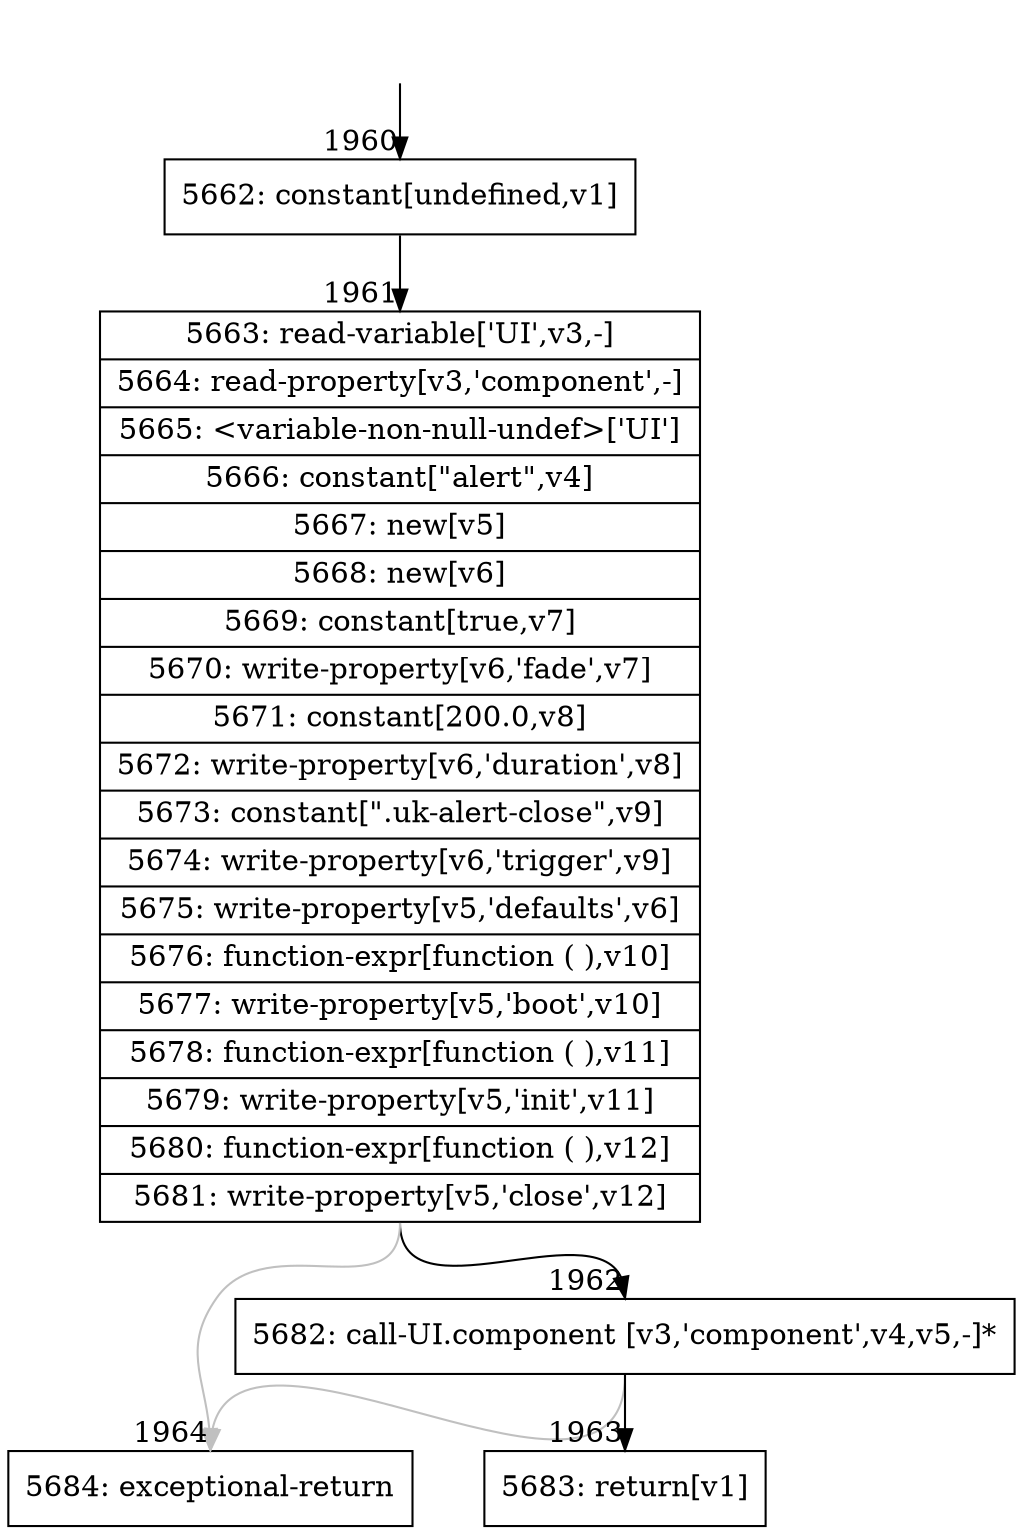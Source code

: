 digraph {
rankdir="TD"
BB_entry151[shape=none,label=""];
BB_entry151 -> BB1960 [tailport=s, headport=n, headlabel="    1960"]
BB1960 [shape=record label="{5662: constant[undefined,v1]}" ] 
BB1960 -> BB1961 [tailport=s, headport=n, headlabel="      1961"]
BB1961 [shape=record label="{5663: read-variable['UI',v3,-]|5664: read-property[v3,'component',-]|5665: \<variable-non-null-undef\>['UI']|5666: constant[\"alert\",v4]|5667: new[v5]|5668: new[v6]|5669: constant[true,v7]|5670: write-property[v6,'fade',v7]|5671: constant[200.0,v8]|5672: write-property[v6,'duration',v8]|5673: constant[\".uk-alert-close\",v9]|5674: write-property[v6,'trigger',v9]|5675: write-property[v5,'defaults',v6]|5676: function-expr[function ( ),v10]|5677: write-property[v5,'boot',v10]|5678: function-expr[function ( ),v11]|5679: write-property[v5,'init',v11]|5680: function-expr[function ( ),v12]|5681: write-property[v5,'close',v12]}" ] 
BB1961 -> BB1962 [tailport=s, headport=n, headlabel="      1962"]
BB1961 -> BB1964 [tailport=s, headport=n, color=gray, headlabel="      1964"]
BB1962 [shape=record label="{5682: call-UI.component [v3,'component',v4,v5,-]*}" ] 
BB1962 -> BB1963 [tailport=s, headport=n, headlabel="      1963"]
BB1962 -> BB1964 [tailport=s, headport=n, color=gray]
BB1963 [shape=record label="{5683: return[v1]}" ] 
BB1964 [shape=record label="{5684: exceptional-return}" ] 
//#$~ 1494
}
